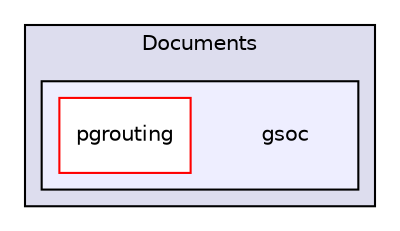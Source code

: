 digraph "gsoc" {
  compound=true
  node [ fontsize="10", fontname="Helvetica"];
  edge [ labelfontsize="10", labelfontname="Helvetica"];
  subgraph clusterdir_fcb33163f1ba4ef33f527a468abdd7d4 {
    graph [ bgcolor="#ddddee", pencolor="black", label="Documents" fontname="Helvetica", fontsize="10", URL="dir_fcb33163f1ba4ef33f527a468abdd7d4.html"]
  subgraph clusterdir_60aaf56e1d931fc6c94a6af942e92c9a {
    graph [ bgcolor="#eeeeff", pencolor="black", label="" URL="dir_60aaf56e1d931fc6c94a6af942e92c9a.html"];
    dir_60aaf56e1d931fc6c94a6af942e92c9a [shape=plaintext label="gsoc"];
    dir_5820f995afd646bbf14f4bdd8a218c79 [shape=box label="pgrouting" color="red" fillcolor="white" style="filled" URL="dir_5820f995afd646bbf14f4bdd8a218c79.html"];
  }
  }
}
